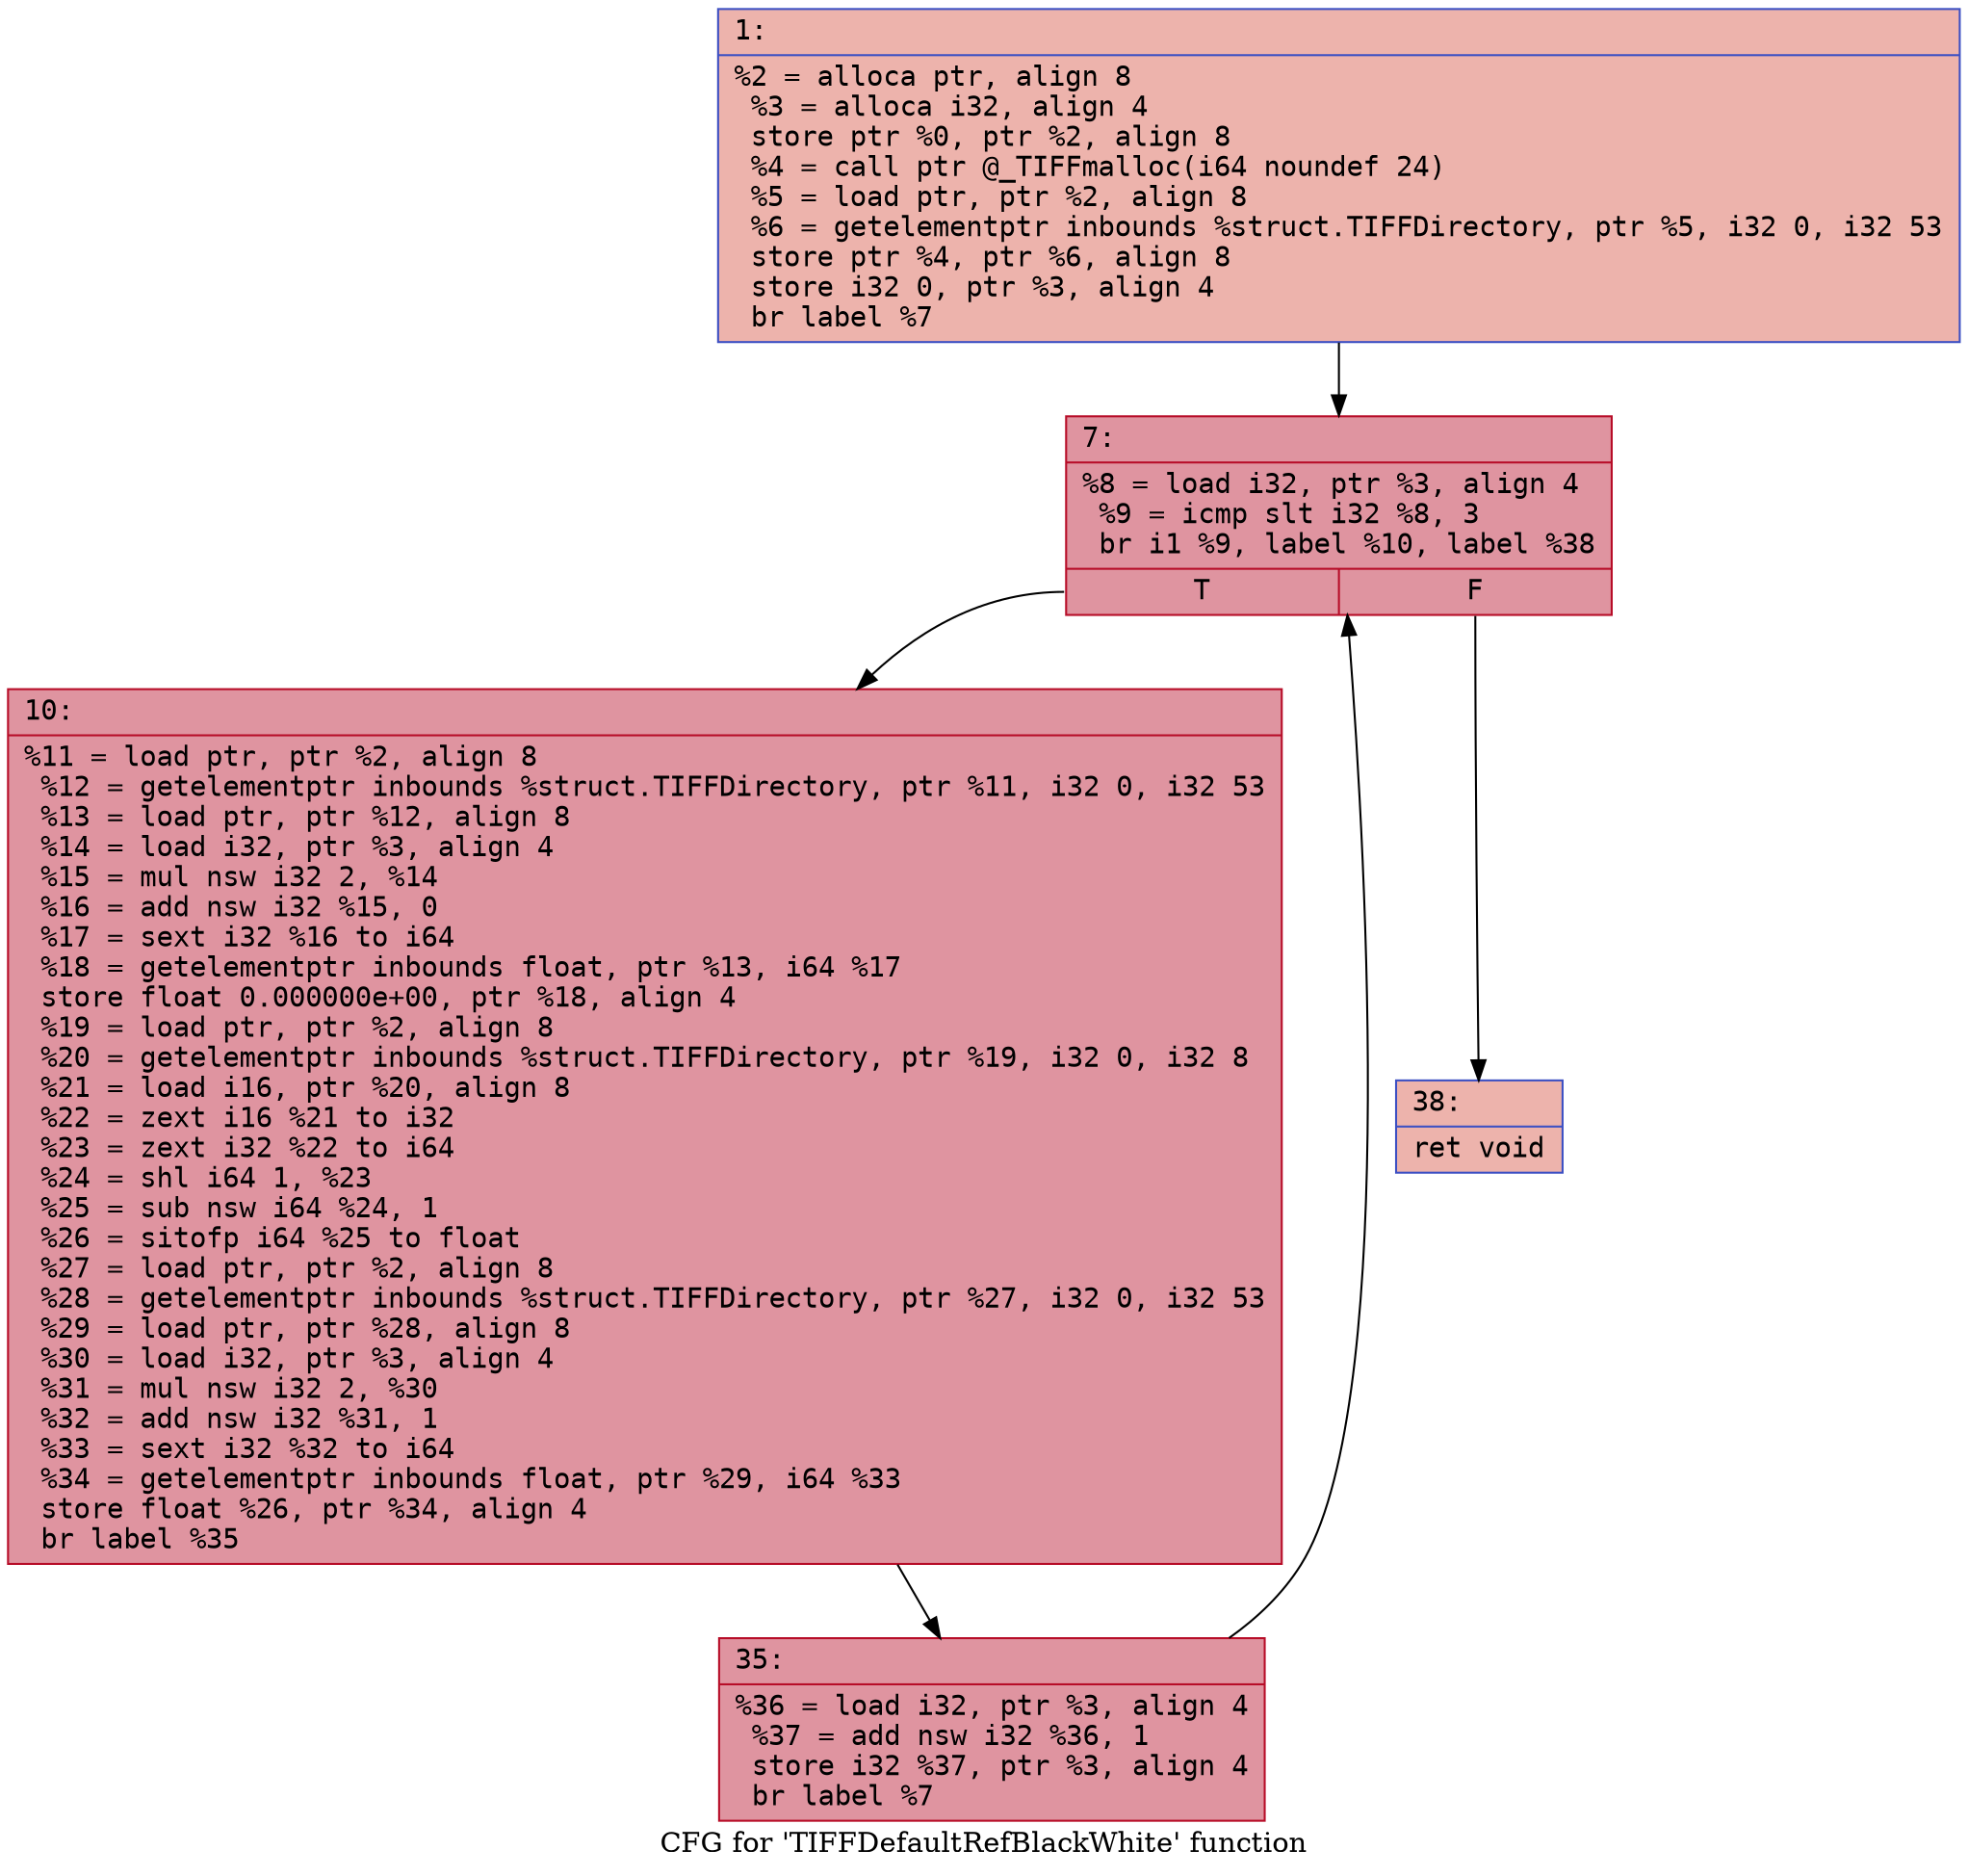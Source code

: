 digraph "CFG for 'TIFFDefaultRefBlackWhite' function" {
	label="CFG for 'TIFFDefaultRefBlackWhite' function";

	Node0x60000116ee40 [shape=record,color="#3d50c3ff", style=filled, fillcolor="#d6524470" fontname="Courier",label="{1:\l|  %2 = alloca ptr, align 8\l  %3 = alloca i32, align 4\l  store ptr %0, ptr %2, align 8\l  %4 = call ptr @_TIFFmalloc(i64 noundef 24)\l  %5 = load ptr, ptr %2, align 8\l  %6 = getelementptr inbounds %struct.TIFFDirectory, ptr %5, i32 0, i32 53\l  store ptr %4, ptr %6, align 8\l  store i32 0, ptr %3, align 4\l  br label %7\l}"];
	Node0x60000116ee40 -> Node0x60000116ee90[tooltip="1 -> 7\nProbability 100.00%" ];
	Node0x60000116ee90 [shape=record,color="#b70d28ff", style=filled, fillcolor="#b70d2870" fontname="Courier",label="{7:\l|  %8 = load i32, ptr %3, align 4\l  %9 = icmp slt i32 %8, 3\l  br i1 %9, label %10, label %38\l|{<s0>T|<s1>F}}"];
	Node0x60000116ee90:s0 -> Node0x60000116eee0[tooltip="7 -> 10\nProbability 96.88%" ];
	Node0x60000116ee90:s1 -> Node0x60000116ef80[tooltip="7 -> 38\nProbability 3.12%" ];
	Node0x60000116eee0 [shape=record,color="#b70d28ff", style=filled, fillcolor="#b70d2870" fontname="Courier",label="{10:\l|  %11 = load ptr, ptr %2, align 8\l  %12 = getelementptr inbounds %struct.TIFFDirectory, ptr %11, i32 0, i32 53\l  %13 = load ptr, ptr %12, align 8\l  %14 = load i32, ptr %3, align 4\l  %15 = mul nsw i32 2, %14\l  %16 = add nsw i32 %15, 0\l  %17 = sext i32 %16 to i64\l  %18 = getelementptr inbounds float, ptr %13, i64 %17\l  store float 0.000000e+00, ptr %18, align 4\l  %19 = load ptr, ptr %2, align 8\l  %20 = getelementptr inbounds %struct.TIFFDirectory, ptr %19, i32 0, i32 8\l  %21 = load i16, ptr %20, align 8\l  %22 = zext i16 %21 to i32\l  %23 = zext i32 %22 to i64\l  %24 = shl i64 1, %23\l  %25 = sub nsw i64 %24, 1\l  %26 = sitofp i64 %25 to float\l  %27 = load ptr, ptr %2, align 8\l  %28 = getelementptr inbounds %struct.TIFFDirectory, ptr %27, i32 0, i32 53\l  %29 = load ptr, ptr %28, align 8\l  %30 = load i32, ptr %3, align 4\l  %31 = mul nsw i32 2, %30\l  %32 = add nsw i32 %31, 1\l  %33 = sext i32 %32 to i64\l  %34 = getelementptr inbounds float, ptr %29, i64 %33\l  store float %26, ptr %34, align 4\l  br label %35\l}"];
	Node0x60000116eee0 -> Node0x60000116ef30[tooltip="10 -> 35\nProbability 100.00%" ];
	Node0x60000116ef30 [shape=record,color="#b70d28ff", style=filled, fillcolor="#b70d2870" fontname="Courier",label="{35:\l|  %36 = load i32, ptr %3, align 4\l  %37 = add nsw i32 %36, 1\l  store i32 %37, ptr %3, align 4\l  br label %7\l}"];
	Node0x60000116ef30 -> Node0x60000116ee90[tooltip="35 -> 7\nProbability 100.00%" ];
	Node0x60000116ef80 [shape=record,color="#3d50c3ff", style=filled, fillcolor="#d6524470" fontname="Courier",label="{38:\l|  ret void\l}"];
}

